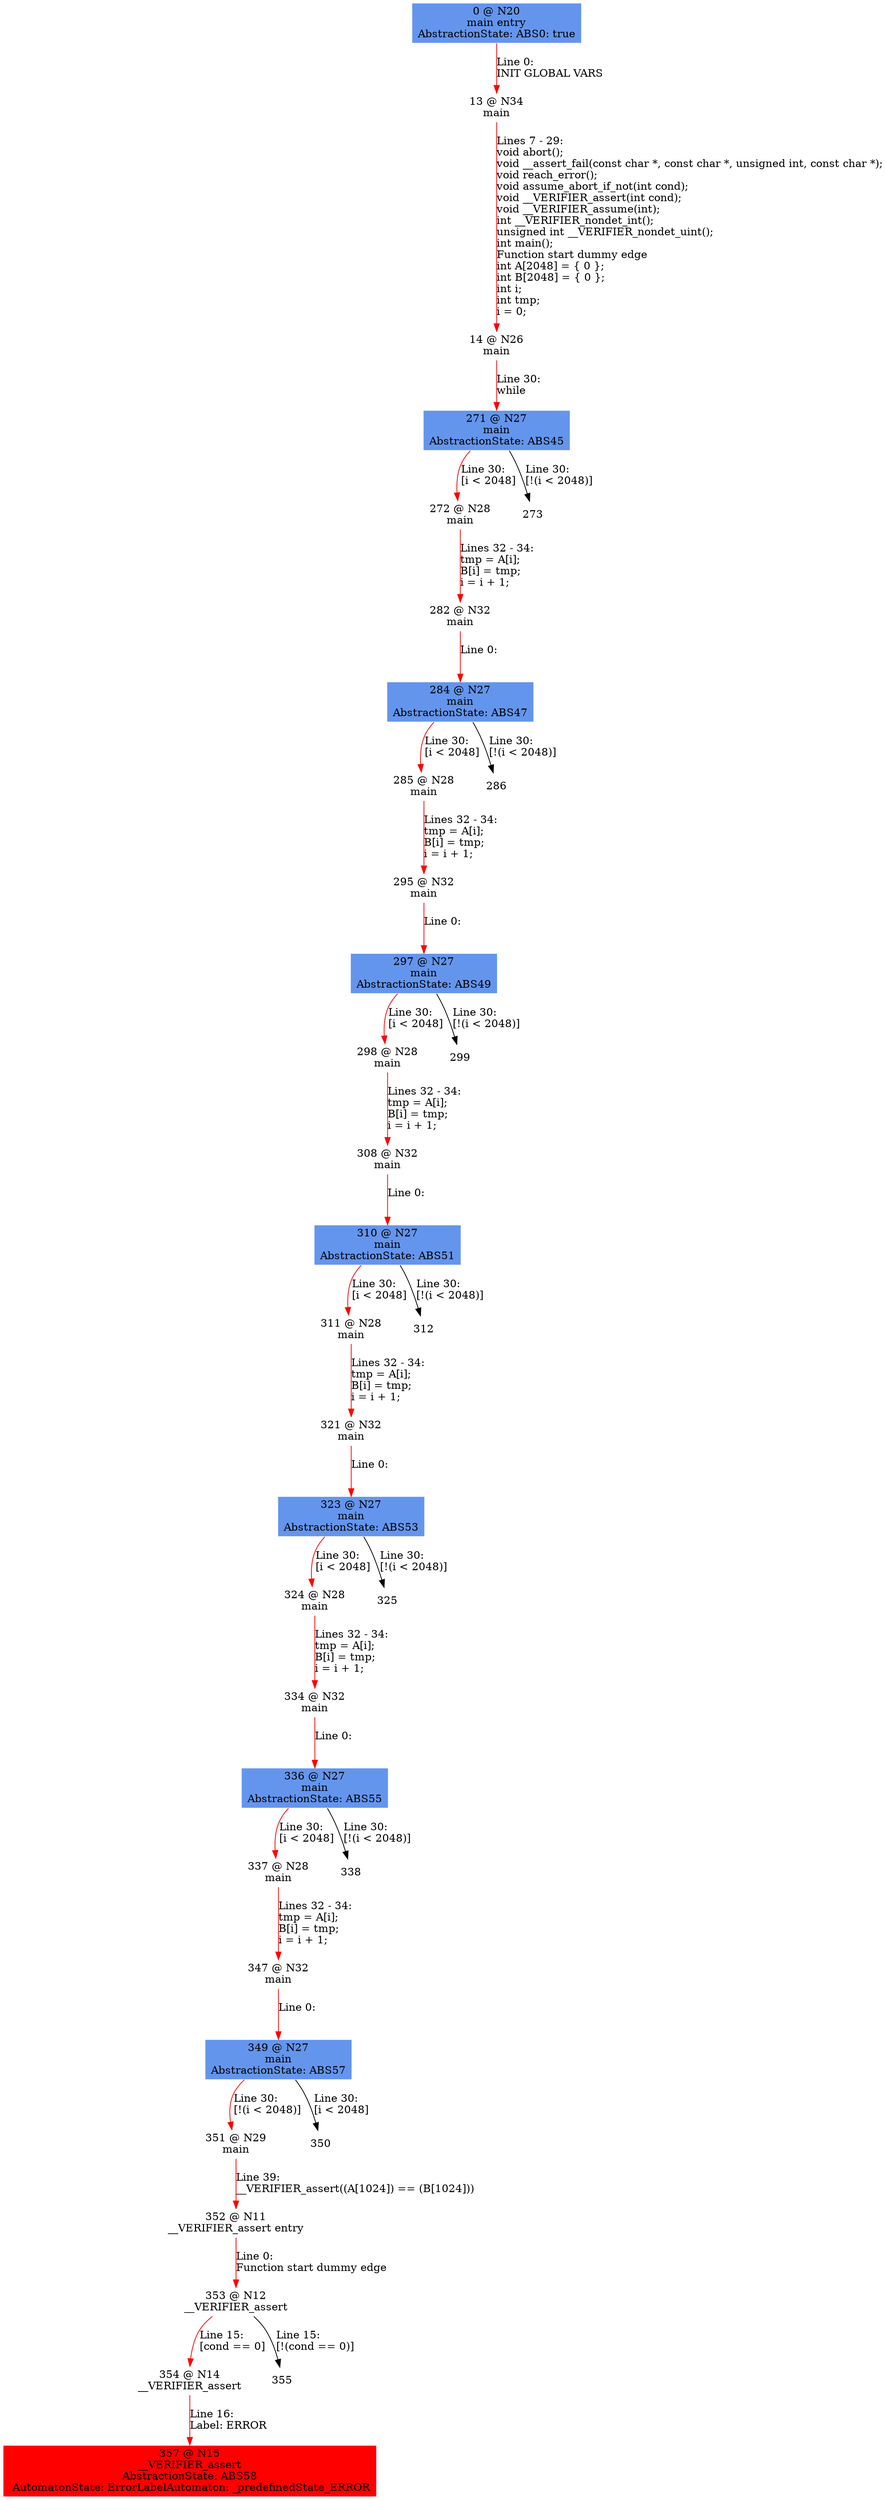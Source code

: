 digraph ARG {
node [style="filled" shape="box" color="white"]
0 [fillcolor="cornflowerblue" label="0 @ N20\nmain entry\nAbstractionState: ABS0: true\n" id="0"]
13 [label="13 @ N34\nmain\n" id="13"]
14 [label="14 @ N26\nmain\n" id="14"]
271 [fillcolor="cornflowerblue" label="271 @ N27\nmain\nAbstractionState: ABS45\n" id="271"]
272 [label="272 @ N28\nmain\n" id="272"]
282 [label="282 @ N32\nmain\n" id="282"]
284 [fillcolor="cornflowerblue" label="284 @ N27\nmain\nAbstractionState: ABS47\n" id="284"]
285 [label="285 @ N28\nmain\n" id="285"]
295 [label="295 @ N32\nmain\n" id="295"]
297 [fillcolor="cornflowerblue" label="297 @ N27\nmain\nAbstractionState: ABS49\n" id="297"]
298 [label="298 @ N28\nmain\n" id="298"]
308 [label="308 @ N32\nmain\n" id="308"]
310 [fillcolor="cornflowerblue" label="310 @ N27\nmain\nAbstractionState: ABS51\n" id="310"]
311 [label="311 @ N28\nmain\n" id="311"]
321 [label="321 @ N32\nmain\n" id="321"]
323 [fillcolor="cornflowerblue" label="323 @ N27\nmain\nAbstractionState: ABS53\n" id="323"]
324 [label="324 @ N28\nmain\n" id="324"]
334 [label="334 @ N32\nmain\n" id="334"]
336 [fillcolor="cornflowerblue" label="336 @ N27\nmain\nAbstractionState: ABS55\n" id="336"]
337 [label="337 @ N28\nmain\n" id="337"]
347 [label="347 @ N32\nmain\n" id="347"]
349 [fillcolor="cornflowerblue" label="349 @ N27\nmain\nAbstractionState: ABS57\n" id="349"]
351 [label="351 @ N29\nmain\n" id="351"]
352 [label="352 @ N11\n__VERIFIER_assert entry\n" id="352"]
353 [label="353 @ N12\n__VERIFIER_assert\n" id="353"]
354 [label="354 @ N14\n__VERIFIER_assert\n" id="354"]
357 [fillcolor="red" label="357 @ N15\n__VERIFIER_assert\nAbstractionState: ABS58\n AutomatonState: ErrorLabelAutomaton: _predefinedState_ERROR\n" id="357"]
0 -> 13 [color="red" label="Line 0: \lINIT GLOBAL VARS\l" id="0 -> 13"]
13 -> 14 [color="red" label="Lines 7 - 29: \lvoid abort();\lvoid __assert_fail(const char *, const char *, unsigned int, const char *);\lvoid reach_error();\lvoid assume_abort_if_not(int cond);\lvoid __VERIFIER_assert(int cond);\lvoid __VERIFIER_assume(int);\lint __VERIFIER_nondet_int();\lunsigned int __VERIFIER_nondet_uint();\lint main();\lFunction start dummy edge\lint A[2048] = { 0 };\lint B[2048] = { 0 };\lint i;\lint tmp;\li = 0;\l" id="13 -> 14"]
14 -> 271 [color="red" label="Line 30: \lwhile\l" id="14 -> 271"]
271 -> 272 [color="red" label="Line 30: \l[i < 2048]\l" id="271 -> 272"]
271 -> 273 [label="Line 30: \l[!(i < 2048)]\l" id="271 -> 273"]
272 -> 282 [color="red" label="Lines 32 - 34: \ltmp = A[i];\lB[i] = tmp;\li = i + 1;\l" id="272 -> 282"]
282 -> 284 [color="red" label="Line 0: \l\l" id="282 -> 284"]
284 -> 285 [color="red" label="Line 30: \l[i < 2048]\l" id="284 -> 285"]
284 -> 286 [label="Line 30: \l[!(i < 2048)]\l" id="284 -> 286"]
285 -> 295 [color="red" label="Lines 32 - 34: \ltmp = A[i];\lB[i] = tmp;\li = i + 1;\l" id="285 -> 295"]
295 -> 297 [color="red" label="Line 0: \l\l" id="295 -> 297"]
297 -> 298 [color="red" label="Line 30: \l[i < 2048]\l" id="297 -> 298"]
297 -> 299 [label="Line 30: \l[!(i < 2048)]\l" id="297 -> 299"]
298 -> 308 [color="red" label="Lines 32 - 34: \ltmp = A[i];\lB[i] = tmp;\li = i + 1;\l" id="298 -> 308"]
308 -> 310 [color="red" label="Line 0: \l\l" id="308 -> 310"]
310 -> 311 [color="red" label="Line 30: \l[i < 2048]\l" id="310 -> 311"]
310 -> 312 [label="Line 30: \l[!(i < 2048)]\l" id="310 -> 312"]
311 -> 321 [color="red" label="Lines 32 - 34: \ltmp = A[i];\lB[i] = tmp;\li = i + 1;\l" id="311 -> 321"]
321 -> 323 [color="red" label="Line 0: \l\l" id="321 -> 323"]
323 -> 324 [color="red" label="Line 30: \l[i < 2048]\l" id="323 -> 324"]
323 -> 325 [label="Line 30: \l[!(i < 2048)]\l" id="323 -> 325"]
324 -> 334 [color="red" label="Lines 32 - 34: \ltmp = A[i];\lB[i] = tmp;\li = i + 1;\l" id="324 -> 334"]
334 -> 336 [color="red" label="Line 0: \l\l" id="334 -> 336"]
336 -> 337 [color="red" label="Line 30: \l[i < 2048]\l" id="336 -> 337"]
336 -> 338 [label="Line 30: \l[!(i < 2048)]\l" id="336 -> 338"]
337 -> 347 [color="red" label="Lines 32 - 34: \ltmp = A[i];\lB[i] = tmp;\li = i + 1;\l" id="337 -> 347"]
347 -> 349 [color="red" label="Line 0: \l\l" id="347 -> 349"]
349 -> 350 [label="Line 30: \l[i < 2048]\l" id="349 -> 350"]
349 -> 351 [color="red" label="Line 30: \l[!(i < 2048)]\l" id="349 -> 351"]
351 -> 352 [color="red" label="Line 39: \l__VERIFIER_assert((A[1024]) == (B[1024]))\l" id="351 -> 352"]
352 -> 353 [color="red" label="Line 0: \lFunction start dummy edge\l" id="352 -> 353"]
353 -> 354 [color="red" label="Line 15: \l[cond == 0]\l" id="353 -> 354"]
353 -> 355 [label="Line 15: \l[!(cond == 0)]\l" id="353 -> 355"]
354 -> 357 [color="red" label="Line 16: \lLabel: ERROR\l" id="354 -> 357"]
}
